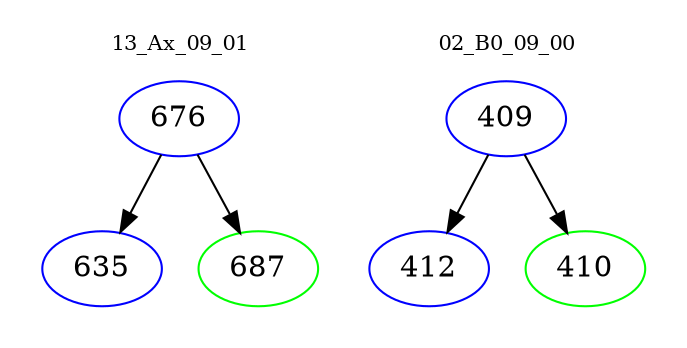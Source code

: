 digraph{
subgraph cluster_0 {
color = white
label = "13_Ax_09_01";
fontsize=10;
T0_676 [label="676", color="blue"]
T0_676 -> T0_635 [color="black"]
T0_635 [label="635", color="blue"]
T0_676 -> T0_687 [color="black"]
T0_687 [label="687", color="green"]
}
subgraph cluster_1 {
color = white
label = "02_B0_09_00";
fontsize=10;
T1_409 [label="409", color="blue"]
T1_409 -> T1_412 [color="black"]
T1_412 [label="412", color="blue"]
T1_409 -> T1_410 [color="black"]
T1_410 [label="410", color="green"]
}
}
